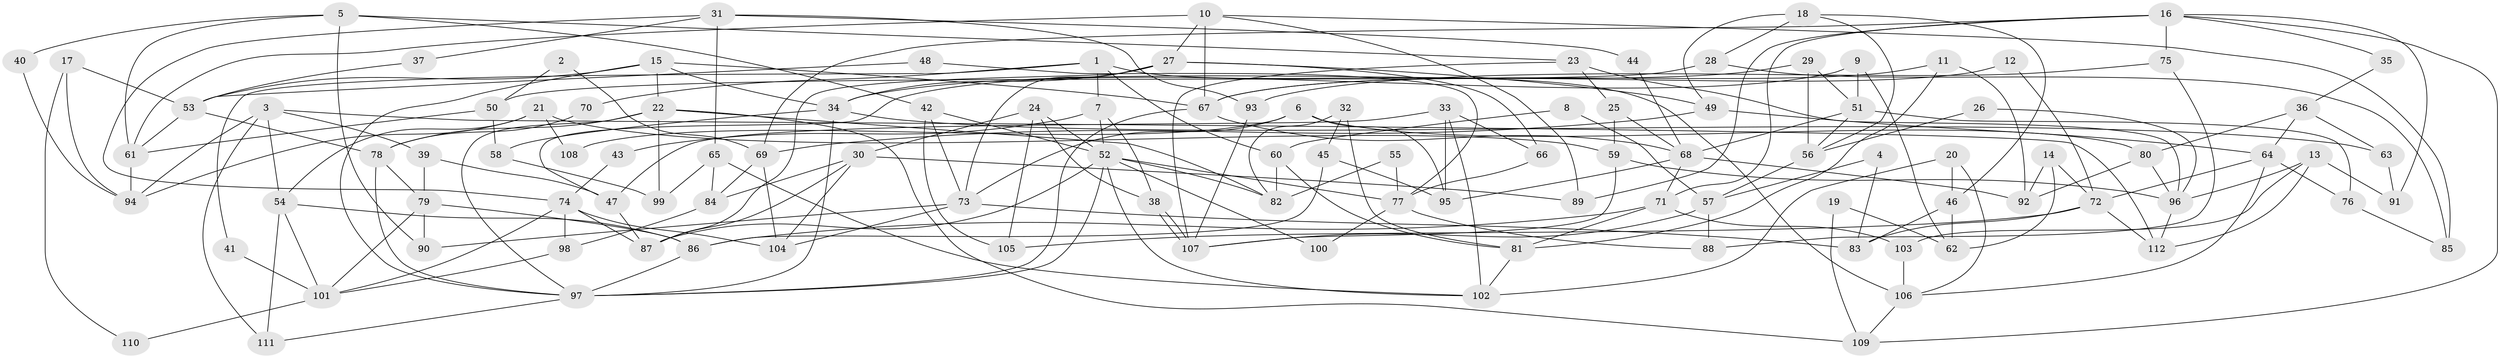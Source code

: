// coarse degree distribution, {7: 0.08860759493670886, 6: 0.10126582278481013, 9: 0.012658227848101266, 4: 0.3037974683544304, 5: 0.27848101265822783, 2: 0.11392405063291139, 8: 0.012658227848101266, 3: 0.0759493670886076, 10: 0.012658227848101266}
// Generated by graph-tools (version 1.1) at 2025/37/03/04/25 23:37:07]
// undirected, 112 vertices, 224 edges
graph export_dot {
  node [color=gray90,style=filled];
  1;
  2;
  3;
  4;
  5;
  6;
  7;
  8;
  9;
  10;
  11;
  12;
  13;
  14;
  15;
  16;
  17;
  18;
  19;
  20;
  21;
  22;
  23;
  24;
  25;
  26;
  27;
  28;
  29;
  30;
  31;
  32;
  33;
  34;
  35;
  36;
  37;
  38;
  39;
  40;
  41;
  42;
  43;
  44;
  45;
  46;
  47;
  48;
  49;
  50;
  51;
  52;
  53;
  54;
  55;
  56;
  57;
  58;
  59;
  60;
  61;
  62;
  63;
  64;
  65;
  66;
  67;
  68;
  69;
  70;
  71;
  72;
  73;
  74;
  75;
  76;
  77;
  78;
  79;
  80;
  81;
  82;
  83;
  84;
  85;
  86;
  87;
  88;
  89;
  90;
  91;
  92;
  93;
  94;
  95;
  96;
  97;
  98;
  99;
  100;
  101;
  102;
  103;
  104;
  105;
  106;
  107;
  108;
  109;
  110;
  111;
  112;
  1 -- 106;
  1 -- 60;
  1 -- 7;
  1 -- 41;
  1 -- 70;
  2 -- 69;
  2 -- 50;
  3 -- 112;
  3 -- 54;
  3 -- 39;
  3 -- 94;
  3 -- 111;
  4 -- 83;
  4 -- 57;
  5 -- 61;
  5 -- 90;
  5 -- 23;
  5 -- 40;
  5 -- 42;
  6 -- 95;
  6 -- 73;
  6 -- 80;
  6 -- 108;
  7 -- 52;
  7 -- 38;
  7 -- 43;
  8 -- 57;
  8 -- 60;
  9 -- 51;
  9 -- 47;
  9 -- 62;
  10 -- 67;
  10 -- 27;
  10 -- 61;
  10 -- 85;
  10 -- 89;
  11 -- 81;
  11 -- 92;
  11 -- 67;
  12 -- 72;
  12 -- 67;
  13 -- 103;
  13 -- 91;
  13 -- 96;
  13 -- 112;
  14 -- 72;
  14 -- 62;
  14 -- 92;
  15 -- 67;
  15 -- 97;
  15 -- 22;
  15 -- 34;
  15 -- 53;
  16 -- 71;
  16 -- 69;
  16 -- 35;
  16 -- 75;
  16 -- 89;
  16 -- 91;
  16 -- 109;
  17 -- 53;
  17 -- 94;
  17 -- 110;
  18 -- 28;
  18 -- 49;
  18 -- 46;
  18 -- 56;
  19 -- 62;
  19 -- 109;
  20 -- 102;
  20 -- 46;
  20 -- 106;
  21 -- 59;
  21 -- 54;
  21 -- 94;
  21 -- 108;
  22 -- 97;
  22 -- 78;
  22 -- 82;
  22 -- 99;
  22 -- 109;
  23 -- 96;
  23 -- 25;
  23 -- 107;
  24 -- 52;
  24 -- 38;
  24 -- 30;
  24 -- 105;
  25 -- 68;
  25 -- 59;
  26 -- 96;
  26 -- 56;
  27 -- 34;
  27 -- 87;
  27 -- 49;
  27 -- 66;
  27 -- 73;
  28 -- 50;
  28 -- 85;
  29 -- 51;
  29 -- 34;
  29 -- 56;
  30 -- 89;
  30 -- 84;
  30 -- 87;
  30 -- 104;
  31 -- 74;
  31 -- 93;
  31 -- 37;
  31 -- 44;
  31 -- 65;
  32 -- 82;
  32 -- 81;
  32 -- 45;
  33 -- 47;
  33 -- 102;
  33 -- 66;
  33 -- 95;
  34 -- 97;
  34 -- 58;
  34 -- 63;
  35 -- 36;
  36 -- 64;
  36 -- 80;
  36 -- 63;
  37 -- 53;
  38 -- 107;
  38 -- 107;
  39 -- 79;
  39 -- 47;
  40 -- 94;
  41 -- 101;
  42 -- 105;
  42 -- 52;
  42 -- 73;
  43 -- 74;
  44 -- 68;
  45 -- 86;
  45 -- 95;
  46 -- 83;
  46 -- 62;
  47 -- 87;
  48 -- 53;
  48 -- 77;
  49 -- 69;
  49 -- 64;
  50 -- 58;
  50 -- 61;
  51 -- 68;
  51 -- 56;
  51 -- 76;
  52 -- 97;
  52 -- 77;
  52 -- 82;
  52 -- 87;
  52 -- 100;
  52 -- 102;
  53 -- 61;
  53 -- 78;
  54 -- 86;
  54 -- 111;
  54 -- 101;
  55 -- 77;
  55 -- 82;
  56 -- 57;
  57 -- 107;
  57 -- 88;
  58 -- 99;
  59 -- 107;
  59 -- 96;
  60 -- 82;
  60 -- 81;
  61 -- 94;
  63 -- 91;
  64 -- 106;
  64 -- 72;
  64 -- 76;
  65 -- 84;
  65 -- 99;
  65 -- 102;
  66 -- 77;
  67 -- 68;
  67 -- 97;
  68 -- 92;
  68 -- 95;
  68 -- 71;
  69 -- 84;
  69 -- 104;
  70 -- 78;
  71 -- 86;
  71 -- 81;
  71 -- 103;
  72 -- 112;
  72 -- 83;
  72 -- 105;
  73 -- 83;
  73 -- 90;
  73 -- 104;
  74 -- 87;
  74 -- 104;
  74 -- 98;
  74 -- 101;
  75 -- 88;
  75 -- 93;
  76 -- 85;
  77 -- 88;
  77 -- 100;
  78 -- 79;
  78 -- 97;
  79 -- 101;
  79 -- 86;
  79 -- 90;
  80 -- 96;
  80 -- 92;
  81 -- 102;
  84 -- 98;
  86 -- 97;
  93 -- 107;
  96 -- 112;
  97 -- 111;
  98 -- 101;
  101 -- 110;
  103 -- 106;
  106 -- 109;
}
